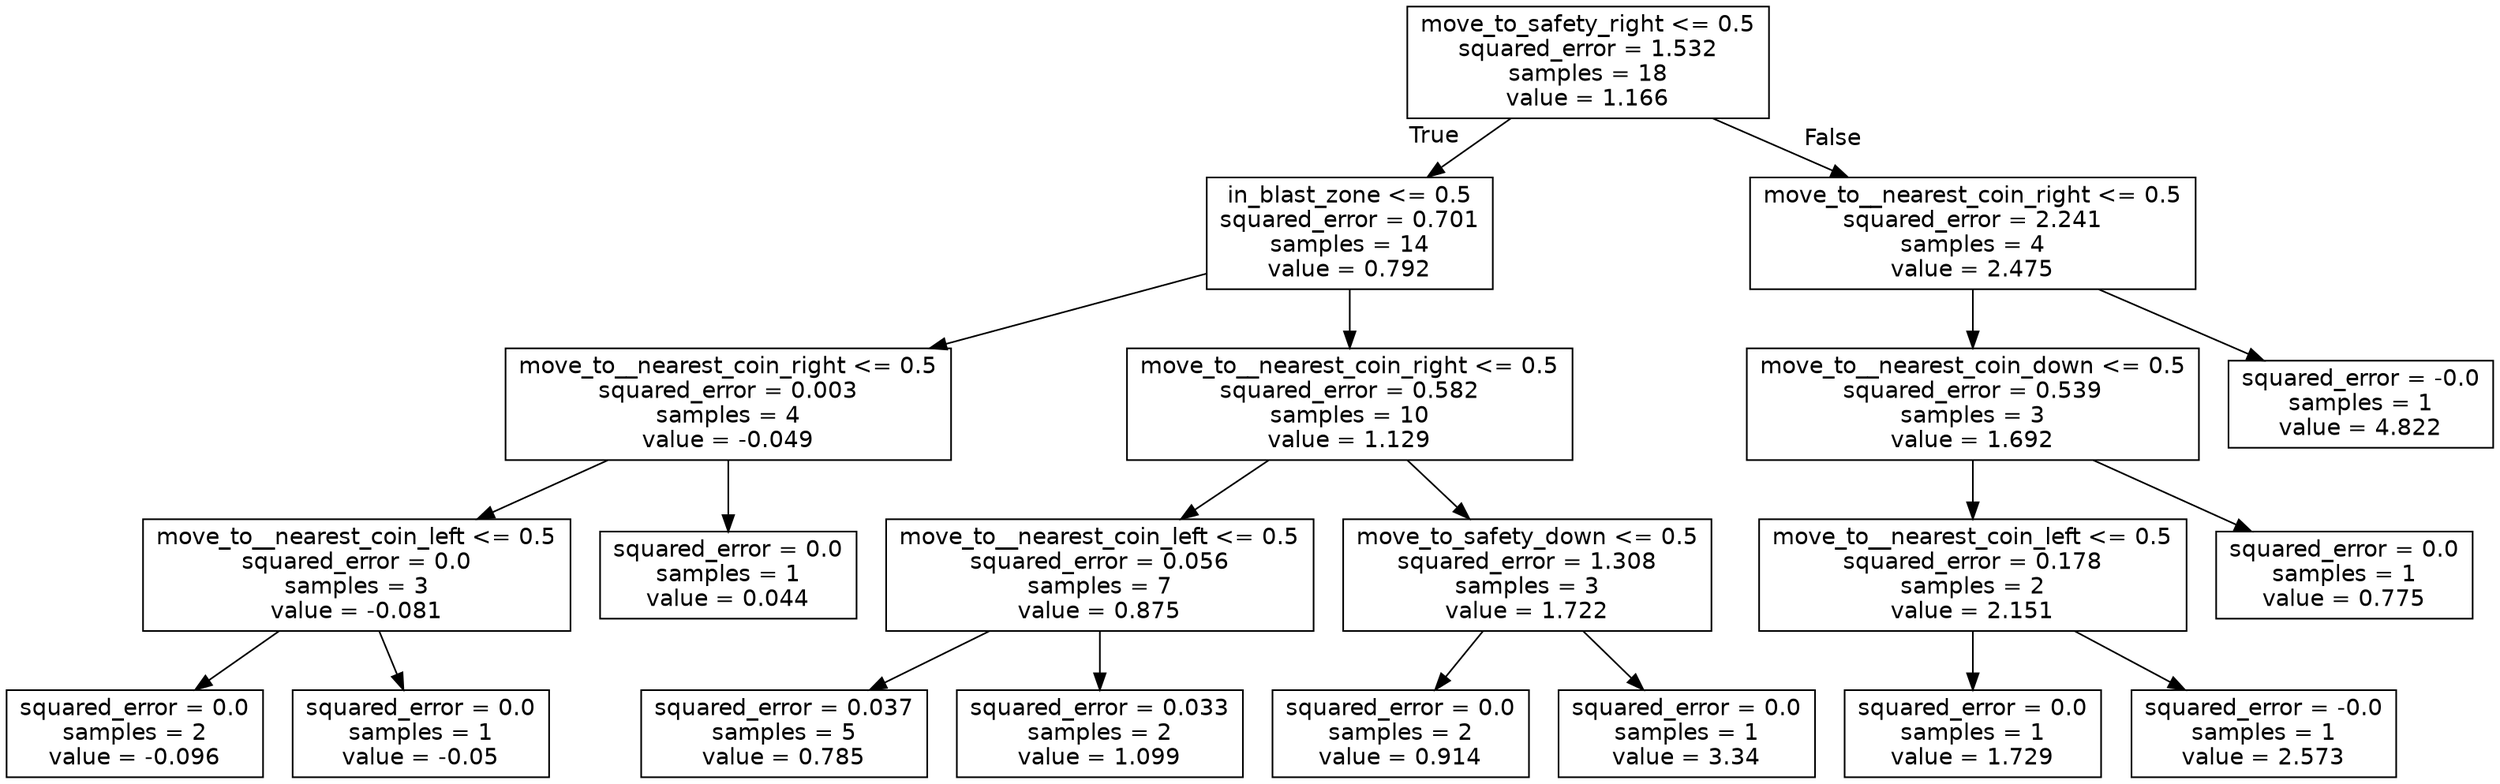 digraph Tree {
node [shape=box, fontname="helvetica"] ;
edge [fontname="helvetica"] ;
0 [label="move_to_safety_right <= 0.5\nsquared_error = 1.532\nsamples = 18\nvalue = 1.166"] ;
1 [label="in_blast_zone <= 0.5\nsquared_error = 0.701\nsamples = 14\nvalue = 0.792"] ;
0 -> 1 [labeldistance=2.5, labelangle=45, headlabel="True"] ;
2 [label="move_to__nearest_coin_right <= 0.5\nsquared_error = 0.003\nsamples = 4\nvalue = -0.049"] ;
1 -> 2 ;
3 [label="move_to__nearest_coin_left <= 0.5\nsquared_error = 0.0\nsamples = 3\nvalue = -0.081"] ;
2 -> 3 ;
4 [label="squared_error = 0.0\nsamples = 2\nvalue = -0.096"] ;
3 -> 4 ;
5 [label="squared_error = 0.0\nsamples = 1\nvalue = -0.05"] ;
3 -> 5 ;
6 [label="squared_error = 0.0\nsamples = 1\nvalue = 0.044"] ;
2 -> 6 ;
7 [label="move_to__nearest_coin_right <= 0.5\nsquared_error = 0.582\nsamples = 10\nvalue = 1.129"] ;
1 -> 7 ;
8 [label="move_to__nearest_coin_left <= 0.5\nsquared_error = 0.056\nsamples = 7\nvalue = 0.875"] ;
7 -> 8 ;
9 [label="squared_error = 0.037\nsamples = 5\nvalue = 0.785"] ;
8 -> 9 ;
10 [label="squared_error = 0.033\nsamples = 2\nvalue = 1.099"] ;
8 -> 10 ;
11 [label="move_to_safety_down <= 0.5\nsquared_error = 1.308\nsamples = 3\nvalue = 1.722"] ;
7 -> 11 ;
12 [label="squared_error = 0.0\nsamples = 2\nvalue = 0.914"] ;
11 -> 12 ;
13 [label="squared_error = 0.0\nsamples = 1\nvalue = 3.34"] ;
11 -> 13 ;
14 [label="move_to__nearest_coin_right <= 0.5\nsquared_error = 2.241\nsamples = 4\nvalue = 2.475"] ;
0 -> 14 [labeldistance=2.5, labelangle=-45, headlabel="False"] ;
15 [label="move_to__nearest_coin_down <= 0.5\nsquared_error = 0.539\nsamples = 3\nvalue = 1.692"] ;
14 -> 15 ;
16 [label="move_to__nearest_coin_left <= 0.5\nsquared_error = 0.178\nsamples = 2\nvalue = 2.151"] ;
15 -> 16 ;
17 [label="squared_error = 0.0\nsamples = 1\nvalue = 1.729"] ;
16 -> 17 ;
18 [label="squared_error = -0.0\nsamples = 1\nvalue = 2.573"] ;
16 -> 18 ;
19 [label="squared_error = 0.0\nsamples = 1\nvalue = 0.775"] ;
15 -> 19 ;
20 [label="squared_error = -0.0\nsamples = 1\nvalue = 4.822"] ;
14 -> 20 ;
}